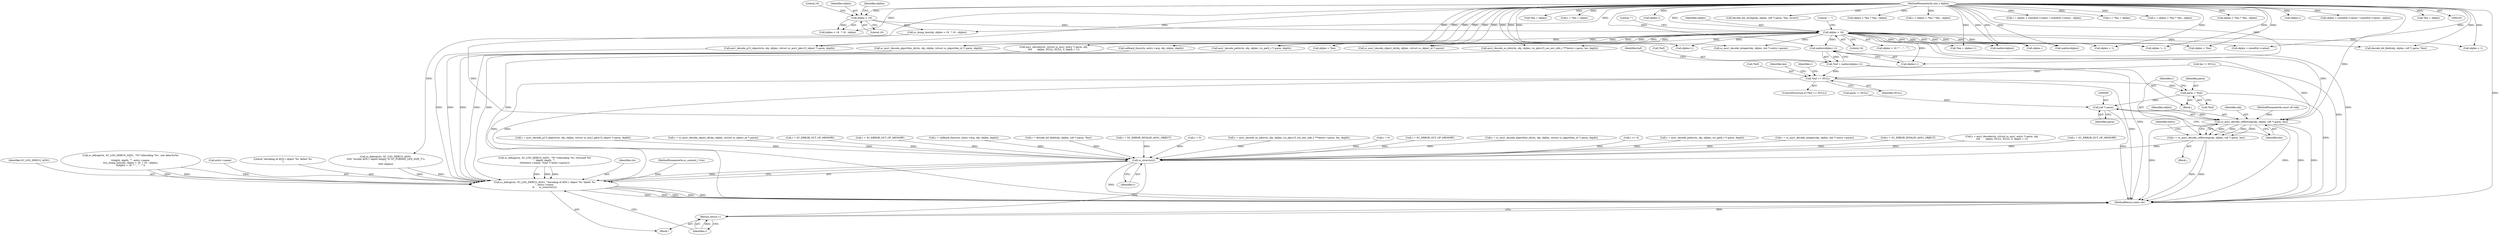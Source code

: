 digraph "0_OpenSC_a3fc7693f3a035a8a7921cffb98432944bb42740@API" {
"1000560" [label="(Call,malloc(objlen+1))"];
"1000150" [label="(Call,objlen > 16)"];
"1000106" [label="(MethodParameterIn,size_t objlen)"];
"1000144" [label="(Call,objlen > 16)"];
"1000557" [label="(Call,*buf = malloc(objlen+1))"];
"1000565" [label="(Call,*buf == NULL)"];
"1000580" [label="(Call,parm = *buf)"];
"1000589" [label="(Call,(u8 *) parm)"];
"1000586" [label="(Call,sc_asn1_decode_utf8string(obj, objlen, (u8 *) parm, len))"];
"1000584" [label="(Call,r = sc_asn1_decode_utf8string(obj, objlen, (u8 *) parm, len))"];
"1000759" [label="(Call,sc_strerror(r))"];
"1000752" [label="(Call,sc_debug(ctx, SC_LOG_DEBUG_ASN1, \"decoding of ASN.1 object '%s' failed: %s\n\", entry->name,\n\t\t      sc_strerror(r)))"];
"1000761" [label="(Return,return r;)"];
"1000224" [label="(Call,sc_asn1_decode_integer(obj, objlen, (int *) entry->parm))"];
"1000576" [label="(Identifier,len)"];
"1000388" [label="(Call,objlen--)"];
"1000491" [label="(Call,*len = objlen)"];
"1000420" [label="(Call,c = *len = objlen)"];
"1000536" [label="(Call,parm != NULL)"];
"1000416" [label="(Call,r = SC_ERROR_OUT_OF_MEMORY)"];
"1000760" [label="(Identifier,r)"];
"1000503" [label="(Call,objlen > *len)"];
"1000754" [label="(Identifier,SC_LOG_DEBUG_ASN1)"];
"1000567" [label="(Identifier,buf)"];
"1000272" [label="(Call,objlen < 1)"];
"1000689" [label="(Call,r = sc_asn1_decode_algorithm_id(ctx, obj, objlen, (struct sc_algorithm_id *) parm, depth))"];
"1000332" [label="(Call,r >= 0)"];
"1000297" [label="(Call,objlen-1)"];
"1000691" [label="(Call,sc_asn1_decode_algorithm_id(ctx, obj, objlen, (struct sc_algorithm_id *) parm, depth))"];
"1000434" [label="(Call,objlen > *len)"];
"1000612" [label="(Call,r = asn1_decode_path(ctx, obj, objlen, (sc_path_t *) parm, depth))"];
"1000322" [label="(Call,decode_bit_string(obj, objlen, (u8 *) parm, *len, invert))"];
"1000222" [label="(Call,r = sc_asn1_decode_integer(obj, objlen, (int *) entry->parm))"];
"1000131" [label="(Call,sc_debug(ctx, SC_LOG_DEBUG_ASN1, \"%*.*sdecoding '%s', raw data:%s%s\n\",\n\t\tdepth, depth, \"\", entry->name,\n\t\tsc_dump_hex(obj, objlen > 16  ? 16 : objlen),\n\t\tobjlen > 16 ? \"...\" : \"\"))"];
"1000199" [label="(Call,r = SC_ERROR_INVALID_ASN1_OBJECT)"];
"1000751" [label="(Block,)"];
"1000165" [label="(Call,r = asn1_decode(ctx, (struct sc_asn1_entry *) parm, obj,\n\t\t\t\t       objlen, NULL, NULL, 0, depth + 1))"];
"1000560" [label="(Call,malloc(objlen+1))"];
"1000570" [label="(Call,r = SC_ERROR_OUT_OF_MEMORY)"];
"1000752" [label="(Call,sc_debug(ctx, SC_LOG_DEBUG_ASN1, \"decoding of ASN.1 object '%s' failed: %s\n\", entry->name,\n\t\t      sc_strerror(r)))"];
"1000596" [label="(Identifier,entry)"];
"1000526" [label="(Call,sc_asn1_decode_object_id(obj, objlen, (struct sc_object_id *) parm))"];
"1000194" [label="(Call,sc_debug(ctx, SC_LOG_DEBUG_ASN1,\n\t\t\t\t\t \"invalid ASN.1 object length: %\"SC_FORMAT_LEN_SIZE_T\"u\n\",\n\t\t\t\t\t objlen))"];
"1000564" [label="(ControlStructure,if (*buf == NULL))"];
"1000541" [label="(Call,len != NULL)"];
"1000756" [label="(Call,entry->name)"];
"1000770" [label="(MethodReturn,static int)"];
"1000671" [label="(Call,r = asn1_decode_p15_object(ctx, obj, objlen, (struct sc_asn1_pkcs15_object *) parm, depth))"];
"1000592" [label="(Identifier,len)"];
"1000524" [label="(Call,r = sc_asn1_decode_object_id(obj, objlen, (struct sc_object_id *) parm))"];
"1000568" [label="(Identifier,NULL)"];
"1000152" [label="(Literal,16)"];
"1000565" [label="(Call,*buf == NULL)"];
"1000433" [label="(Call,objlen > *len ? *len : objlen)"];
"1000105" [label="(MethodParameterIn,const u8 *obj)"];
"1000755" [label="(Literal,\"decoding of ASN.1 object '%s' failed: %s\n\")"];
"1000485" [label="(Call,r = SC_ERROR_OUT_OF_MEMORY)"];
"1000550" [label="(Block,)"];
"1000144" [label="(Call,objlen > 16)"];
"1000500" [label="(Call,c = objlen > *len ? *len : objlen)"];
"1000588" [label="(Identifier,objlen)"];
"1000577" [label="(Call,objlen+1)"];
"1000571" [label="(Identifier,r)"];
"1000306" [label="(Call,r = SC_ERROR_OUT_OF_MEMORY)"];
"1000148" [label="(Identifier,objlen)"];
"1000153" [label="(Literal,\"...\")"];
"1000232" [label="(Call,sc_debug(ctx, SC_LOG_DEBUG_ASN1, \"%*.*sdecoding '%s' returned %d\n\", depth, depth, \"\",\n\t\t\t\t\tentry->name, *((int *) entry->parm)))"];
"1000154" [label="(Literal,\"\")"];
"1000561" [label="(Call,objlen+1)"];
"1000586" [label="(Call,sc_asn1_decode_utf8string(obj, objlen, (u8 *) parm, len))"];
"1000582" [label="(Call,*buf)"];
"1000151" [label="(Identifier,objlen)"];
"1000379" [label="(Call,objlen > 1)"];
"1000143" [label="(Call,objlen > 16  ? 16 : objlen)"];
"1000190" [label="(Call,objlen != 1)"];
"1000761" [label="(Return,return r;)"];
"1000709" [label="(Call,asn1_decode_se_info(ctx, obj, objlen, (sc_pkcs15_sec_env_info_t ***)entry->parm, len, depth))"];
"1000585" [label="(Identifier,r)"];
"1000141" [label="(Call,sc_dump_hex(obj, objlen > 16  ? 16 : objlen))"];
"1000641" [label="(Call,objlen > sizeof(id->value))"];
"1000558" [label="(Call,*buf)"];
"1000730" [label="(Call,callback_func(ctx, entry->arg, obj, objlen, depth))"];
"1000728" [label="(Call,r = callback_func(ctx, entry->arg, obj, objlen, depth))"];
"1000638" [label="(Call,c = objlen > sizeof(id->value) ? sizeof(id->value) : objlen)"];
"1000557" [label="(Call,*buf = malloc(objlen+1))"];
"1000489" [label="(Call,c = *len = objlen)"];
"1000587" [label="(Identifier,obj)"];
"1000762" [label="(Identifier,r)"];
"1000431" [label="(Call,c = objlen > *len ? *len : objlen)"];
"1000614" [label="(Call,asn1_decode_path(ctx, obj, objlen, (sc_path_t *) parm, depth))"];
"1000146" [label="(Literal,16)"];
"1000351" [label="(Call,decode_bit_field(obj, objlen, (u8 *) parm, *len))"];
"1000502" [label="(Call,objlen > *len ? *len : objlen)"];
"1000349" [label="(Call,r = decode_bit_field(obj, objlen, (u8 *) parm, *len))"];
"1000149" [label="(Call,objlen > 16 ? \"...\" : \"\")"];
"1000539" [label="(Block,)"];
"1000574" [label="(Call,*len = objlen+1)"];
"1000147" [label="(Literal,16)"];
"1000591" [label="(Identifier,parm)"];
"1000276" [label="(Call,r = SC_ERROR_INVALID_ASN1_OBJECT)"];
"1000759" [label="(Call,sc_strerror(r))"];
"1000753" [label="(Identifier,ctx)"];
"1000580" [label="(Call,parm = *buf)"];
"1000477" [label="(Call,malloc(objlen))"];
"1000589" [label="(Call,(u8 *) parm)"];
"1000150" [label="(Call,objlen > 16)"];
"1000584" [label="(Call,r = sc_asn1_decode_utf8string(obj, objlen, (u8 *) parm, len))"];
"1000313" [label="(Call,objlen-1)"];
"1000581" [label="(Identifier,parm)"];
"1000125" [label="(Call,r = 0)"];
"1000640" [label="(Call,objlen > sizeof(id->value) ? sizeof(id->value) : objlen)"];
"1000145" [label="(Identifier,objlen)"];
"1000408" [label="(Call,malloc(objlen))"];
"1000707" [label="(Call,r = asn1_decode_se_info(ctx, obj, objlen, (sc_pkcs15_sec_env_info_t ***)entry->parm, len, depth))"];
"1000566" [label="(Call,*buf)"];
"1000103" [label="(MethodParameterIn,sc_context_t *ctx)"];
"1000106" [label="(MethodParameterIn,size_t objlen)"];
"1000340" [label="(Call,r = 0)"];
"1000422" [label="(Call,*len = objlen)"];
"1000673" [label="(Call,asn1_decode_p15_object(ctx, obj, objlen, (struct sc_asn1_pkcs15_object *) parm, depth))"];
"1000167" [label="(Call,asn1_decode(ctx, (struct sc_asn1_entry *) parm, obj,\n\t\t\t\t       objlen, NULL, NULL, 0, depth + 1))"];
"1000560" -> "1000557"  [label="AST: "];
"1000560" -> "1000561"  [label="CFG: "];
"1000561" -> "1000560"  [label="AST: "];
"1000557" -> "1000560"  [label="CFG: "];
"1000560" -> "1000770"  [label="DDG: "];
"1000560" -> "1000557"  [label="DDG: "];
"1000150" -> "1000560"  [label="DDG: "];
"1000106" -> "1000560"  [label="DDG: "];
"1000150" -> "1000149"  [label="AST: "];
"1000150" -> "1000152"  [label="CFG: "];
"1000151" -> "1000150"  [label="AST: "];
"1000152" -> "1000150"  [label="AST: "];
"1000153" -> "1000150"  [label="CFG: "];
"1000154" -> "1000150"  [label="CFG: "];
"1000150" -> "1000770"  [label="DDG: "];
"1000106" -> "1000150"  [label="DDG: "];
"1000144" -> "1000150"  [label="DDG: "];
"1000150" -> "1000167"  [label="DDG: "];
"1000150" -> "1000190"  [label="DDG: "];
"1000150" -> "1000224"  [label="DDG: "];
"1000150" -> "1000272"  [label="DDG: "];
"1000150" -> "1000351"  [label="DDG: "];
"1000150" -> "1000379"  [label="DDG: "];
"1000150" -> "1000388"  [label="DDG: "];
"1000150" -> "1000408"  [label="DDG: "];
"1000150" -> "1000434"  [label="DDG: "];
"1000150" -> "1000477"  [label="DDG: "];
"1000150" -> "1000503"  [label="DDG: "];
"1000150" -> "1000526"  [label="DDG: "];
"1000150" -> "1000561"  [label="DDG: "];
"1000150" -> "1000574"  [label="DDG: "];
"1000150" -> "1000577"  [label="DDG: "];
"1000150" -> "1000586"  [label="DDG: "];
"1000150" -> "1000614"  [label="DDG: "];
"1000150" -> "1000641"  [label="DDG: "];
"1000150" -> "1000673"  [label="DDG: "];
"1000150" -> "1000691"  [label="DDG: "];
"1000150" -> "1000709"  [label="DDG: "];
"1000150" -> "1000730"  [label="DDG: "];
"1000106" -> "1000102"  [label="AST: "];
"1000106" -> "1000770"  [label="DDG: "];
"1000106" -> "1000141"  [label="DDG: "];
"1000106" -> "1000144"  [label="DDG: "];
"1000106" -> "1000143"  [label="DDG: "];
"1000106" -> "1000167"  [label="DDG: "];
"1000106" -> "1000190"  [label="DDG: "];
"1000106" -> "1000194"  [label="DDG: "];
"1000106" -> "1000224"  [label="DDG: "];
"1000106" -> "1000272"  [label="DDG: "];
"1000106" -> "1000297"  [label="DDG: "];
"1000106" -> "1000313"  [label="DDG: "];
"1000106" -> "1000322"  [label="DDG: "];
"1000106" -> "1000351"  [label="DDG: "];
"1000106" -> "1000379"  [label="DDG: "];
"1000106" -> "1000388"  [label="DDG: "];
"1000106" -> "1000408"  [label="DDG: "];
"1000106" -> "1000420"  [label="DDG: "];
"1000106" -> "1000422"  [label="DDG: "];
"1000106" -> "1000431"  [label="DDG: "];
"1000106" -> "1000434"  [label="DDG: "];
"1000106" -> "1000433"  [label="DDG: "];
"1000106" -> "1000477"  [label="DDG: "];
"1000106" -> "1000489"  [label="DDG: "];
"1000106" -> "1000491"  [label="DDG: "];
"1000106" -> "1000500"  [label="DDG: "];
"1000106" -> "1000503"  [label="DDG: "];
"1000106" -> "1000502"  [label="DDG: "];
"1000106" -> "1000526"  [label="DDG: "];
"1000106" -> "1000561"  [label="DDG: "];
"1000106" -> "1000574"  [label="DDG: "];
"1000106" -> "1000577"  [label="DDG: "];
"1000106" -> "1000586"  [label="DDG: "];
"1000106" -> "1000614"  [label="DDG: "];
"1000106" -> "1000638"  [label="DDG: "];
"1000106" -> "1000641"  [label="DDG: "];
"1000106" -> "1000640"  [label="DDG: "];
"1000106" -> "1000673"  [label="DDG: "];
"1000106" -> "1000691"  [label="DDG: "];
"1000106" -> "1000709"  [label="DDG: "];
"1000106" -> "1000730"  [label="DDG: "];
"1000144" -> "1000143"  [label="AST: "];
"1000144" -> "1000146"  [label="CFG: "];
"1000145" -> "1000144"  [label="AST: "];
"1000146" -> "1000144"  [label="AST: "];
"1000147" -> "1000144"  [label="CFG: "];
"1000148" -> "1000144"  [label="CFG: "];
"1000144" -> "1000141"  [label="DDG: "];
"1000144" -> "1000143"  [label="DDG: "];
"1000557" -> "1000550"  [label="AST: "];
"1000558" -> "1000557"  [label="AST: "];
"1000567" -> "1000557"  [label="CFG: "];
"1000557" -> "1000770"  [label="DDG: "];
"1000557" -> "1000565"  [label="DDG: "];
"1000565" -> "1000564"  [label="AST: "];
"1000565" -> "1000568"  [label="CFG: "];
"1000566" -> "1000565"  [label="AST: "];
"1000568" -> "1000565"  [label="AST: "];
"1000571" -> "1000565"  [label="CFG: "];
"1000576" -> "1000565"  [label="CFG: "];
"1000565" -> "1000770"  [label="DDG: "];
"1000565" -> "1000770"  [label="DDG: "];
"1000565" -> "1000770"  [label="DDG: "];
"1000541" -> "1000565"  [label="DDG: "];
"1000565" -> "1000580"  [label="DDG: "];
"1000580" -> "1000550"  [label="AST: "];
"1000580" -> "1000582"  [label="CFG: "];
"1000581" -> "1000580"  [label="AST: "];
"1000582" -> "1000580"  [label="AST: "];
"1000585" -> "1000580"  [label="CFG: "];
"1000580" -> "1000770"  [label="DDG: "];
"1000580" -> "1000589"  [label="DDG: "];
"1000589" -> "1000586"  [label="AST: "];
"1000589" -> "1000591"  [label="CFG: "];
"1000590" -> "1000589"  [label="AST: "];
"1000591" -> "1000589"  [label="AST: "];
"1000592" -> "1000589"  [label="CFG: "];
"1000589" -> "1000770"  [label="DDG: "];
"1000589" -> "1000586"  [label="DDG: "];
"1000536" -> "1000589"  [label="DDG: "];
"1000586" -> "1000584"  [label="AST: "];
"1000586" -> "1000592"  [label="CFG: "];
"1000587" -> "1000586"  [label="AST: "];
"1000588" -> "1000586"  [label="AST: "];
"1000592" -> "1000586"  [label="AST: "];
"1000584" -> "1000586"  [label="CFG: "];
"1000586" -> "1000770"  [label="DDG: "];
"1000586" -> "1000770"  [label="DDG: "];
"1000586" -> "1000770"  [label="DDG: "];
"1000586" -> "1000770"  [label="DDG: "];
"1000586" -> "1000584"  [label="DDG: "];
"1000586" -> "1000584"  [label="DDG: "];
"1000586" -> "1000584"  [label="DDG: "];
"1000586" -> "1000584"  [label="DDG: "];
"1000141" -> "1000586"  [label="DDG: "];
"1000105" -> "1000586"  [label="DDG: "];
"1000541" -> "1000586"  [label="DDG: "];
"1000584" -> "1000539"  [label="AST: "];
"1000585" -> "1000584"  [label="AST: "];
"1000596" -> "1000584"  [label="CFG: "];
"1000584" -> "1000770"  [label="DDG: "];
"1000584" -> "1000770"  [label="DDG: "];
"1000584" -> "1000759"  [label="DDG: "];
"1000759" -> "1000752"  [label="AST: "];
"1000759" -> "1000760"  [label="CFG: "];
"1000760" -> "1000759"  [label="AST: "];
"1000752" -> "1000759"  [label="CFG: "];
"1000759" -> "1000770"  [label="DDG: "];
"1000759" -> "1000752"  [label="DDG: "];
"1000332" -> "1000759"  [label="DDG: "];
"1000728" -> "1000759"  [label="DDG: "];
"1000707" -> "1000759"  [label="DDG: "];
"1000306" -> "1000759"  [label="DDG: "];
"1000165" -> "1000759"  [label="DDG: "];
"1000671" -> "1000759"  [label="DDG: "];
"1000349" -> "1000759"  [label="DDG: "];
"1000416" -> "1000759"  [label="DDG: "];
"1000276" -> "1000759"  [label="DDG: "];
"1000340" -> "1000759"  [label="DDG: "];
"1000524" -> "1000759"  [label="DDG: "];
"1000485" -> "1000759"  [label="DDG: "];
"1000125" -> "1000759"  [label="DDG: "];
"1000570" -> "1000759"  [label="DDG: "];
"1000222" -> "1000759"  [label="DDG: "];
"1000199" -> "1000759"  [label="DDG: "];
"1000689" -> "1000759"  [label="DDG: "];
"1000612" -> "1000759"  [label="DDG: "];
"1000759" -> "1000761"  [label="DDG: "];
"1000752" -> "1000751"  [label="AST: "];
"1000753" -> "1000752"  [label="AST: "];
"1000754" -> "1000752"  [label="AST: "];
"1000755" -> "1000752"  [label="AST: "];
"1000756" -> "1000752"  [label="AST: "];
"1000762" -> "1000752"  [label="CFG: "];
"1000752" -> "1000770"  [label="DDG: "];
"1000752" -> "1000770"  [label="DDG: "];
"1000752" -> "1000770"  [label="DDG: "];
"1000752" -> "1000770"  [label="DDG: "];
"1000752" -> "1000770"  [label="DDG: "];
"1000167" -> "1000752"  [label="DDG: "];
"1000232" -> "1000752"  [label="DDG: "];
"1000232" -> "1000752"  [label="DDG: "];
"1000232" -> "1000752"  [label="DDG: "];
"1000131" -> "1000752"  [label="DDG: "];
"1000131" -> "1000752"  [label="DDG: "];
"1000131" -> "1000752"  [label="DDG: "];
"1000194" -> "1000752"  [label="DDG: "];
"1000194" -> "1000752"  [label="DDG: "];
"1000673" -> "1000752"  [label="DDG: "];
"1000730" -> "1000752"  [label="DDG: "];
"1000691" -> "1000752"  [label="DDG: "];
"1000709" -> "1000752"  [label="DDG: "];
"1000614" -> "1000752"  [label="DDG: "];
"1000103" -> "1000752"  [label="DDG: "];
"1000761" -> "1000751"  [label="AST: "];
"1000761" -> "1000762"  [label="CFG: "];
"1000762" -> "1000761"  [label="AST: "];
"1000770" -> "1000761"  [label="CFG: "];
"1000761" -> "1000770"  [label="DDG: "];
"1000762" -> "1000761"  [label="DDG: "];
}
